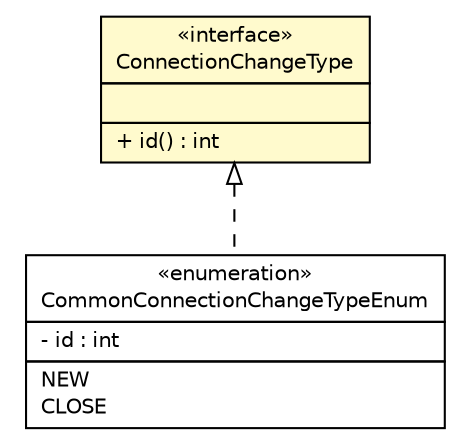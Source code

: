 #!/usr/local/bin/dot
#
# Class diagram 
# Generated by UMLGraph version R5_6 (http://www.umlgraph.org/)
#

digraph G {
	edge [fontname="Helvetica",fontsize=10,labelfontname="Helvetica",labelfontsize=10];
	node [fontname="Helvetica",fontsize=10,shape=plaintext];
	nodesep=0.25;
	ranksep=0.5;
	// de.hsbremen.tc.tnc.tnccs.client.enums.ConnectionChangeType
	c7935 [label=<<table title="de.hsbremen.tc.tnc.tnccs.client.enums.ConnectionChangeType" border="0" cellborder="1" cellspacing="0" cellpadding="2" port="p" bgcolor="lemonChiffon" href="./ConnectionChangeType.html">
		<tr><td><table border="0" cellspacing="0" cellpadding="1">
<tr><td align="center" balign="center"> &#171;interface&#187; </td></tr>
<tr><td align="center" balign="center"> ConnectionChangeType </td></tr>
		</table></td></tr>
		<tr><td><table border="0" cellspacing="0" cellpadding="1">
<tr><td align="left" balign="left">  </td></tr>
		</table></td></tr>
		<tr><td><table border="0" cellspacing="0" cellpadding="1">
<tr><td align="left" balign="left"> + id() : int </td></tr>
		</table></td></tr>
		</table>>, URL="./ConnectionChangeType.html", fontname="Helvetica", fontcolor="black", fontsize=10.0];
	// de.hsbremen.tc.tnc.tnccs.client.enums.CommonConnectionChangeTypeEnum
	c7936 [label=<<table title="de.hsbremen.tc.tnc.tnccs.client.enums.CommonConnectionChangeTypeEnum" border="0" cellborder="1" cellspacing="0" cellpadding="2" port="p" href="./CommonConnectionChangeTypeEnum.html">
		<tr><td><table border="0" cellspacing="0" cellpadding="1">
<tr><td align="center" balign="center"> &#171;enumeration&#187; </td></tr>
<tr><td align="center" balign="center"> CommonConnectionChangeTypeEnum </td></tr>
		</table></td></tr>
		<tr><td><table border="0" cellspacing="0" cellpadding="1">
<tr><td align="left" balign="left"> - id : int </td></tr>
		</table></td></tr>
		<tr><td><table border="0" cellspacing="0" cellpadding="1">
<tr><td align="left" balign="left"> NEW </td></tr>
<tr><td align="left" balign="left"> CLOSE </td></tr>
		</table></td></tr>
		</table>>, URL="./CommonConnectionChangeTypeEnum.html", fontname="Helvetica", fontcolor="black", fontsize=10.0];
	//de.hsbremen.tc.tnc.tnccs.client.enums.CommonConnectionChangeTypeEnum implements de.hsbremen.tc.tnc.tnccs.client.enums.ConnectionChangeType
	c7935:p -> c7936:p [dir=back,arrowtail=empty,style=dashed];
}

